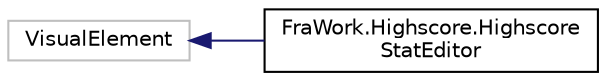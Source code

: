 digraph "Graphical Class Hierarchy"
{
 // LATEX_PDF_SIZE
  edge [fontname="Helvetica",fontsize="10",labelfontname="Helvetica",labelfontsize="10"];
  node [fontname="Helvetica",fontsize="10",shape=record];
  rankdir="LR";
  Node21 [label="VisualElement",height=0.2,width=0.4,color="grey75", fillcolor="white", style="filled",tooltip=" "];
  Node21 -> Node0 [dir="back",color="midnightblue",fontsize="10",style="solid",fontname="Helvetica"];
  Node0 [label="FraWork.Highscore.Highscore\lStatEditor",height=0.2,width=0.4,color="black", fillcolor="white", style="filled",URL="$class_fra_work_1_1_highscore_1_1_highscore_stat_editor.html",tooltip=" "];
}
